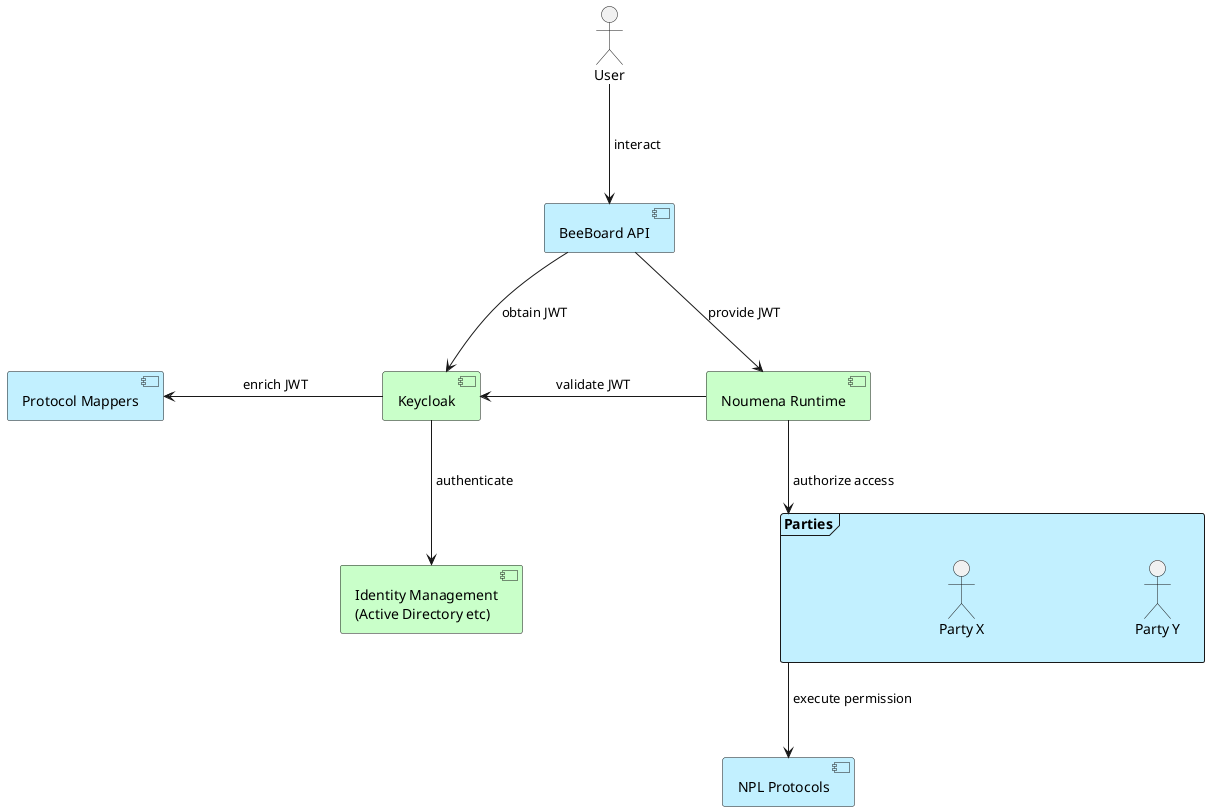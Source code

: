 @startuml

skinparam nodesep 150
skinparam ranksep 100

actor "User" as user
component "Identity Management\n(Active Directory etc)" as ad #Technology
component "Protocol Mappers" as mapper #Application
component Keycloak as kc #Technology
component "BeeBoard API" as api #Application
component "Noumena Runtime" as engine #Technology
frame "Parties" as party #Application {
    actor "Party X" as pX
    actor "Party Y" as pY 
    pX -[hidden]> pY 
}
component "NPL Protocols" as npl #Application  

user --> api : " interact"
mapper <- kc : " enrich JWT"
kc --> ad : " authenticate"
api --> kc : "obtain JWT"
kc <- engine : "validate JWT"
api --> engine : " provide JWT"
engine --> party : " authorize access"
party --> npl : " execute permission"

@enduml 
